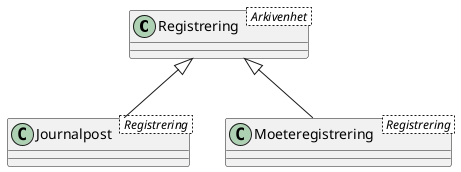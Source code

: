 @startuml
'FIXME dropped caption "class Fig04_Generalisering"
class Registrering < Arkivenhet >
class Journalpost < Registrering >
class Moeteregistrering < Registrering >
Registrering <|-- Journalpost
Registrering <|-- Moeteregistrering
@enduml
